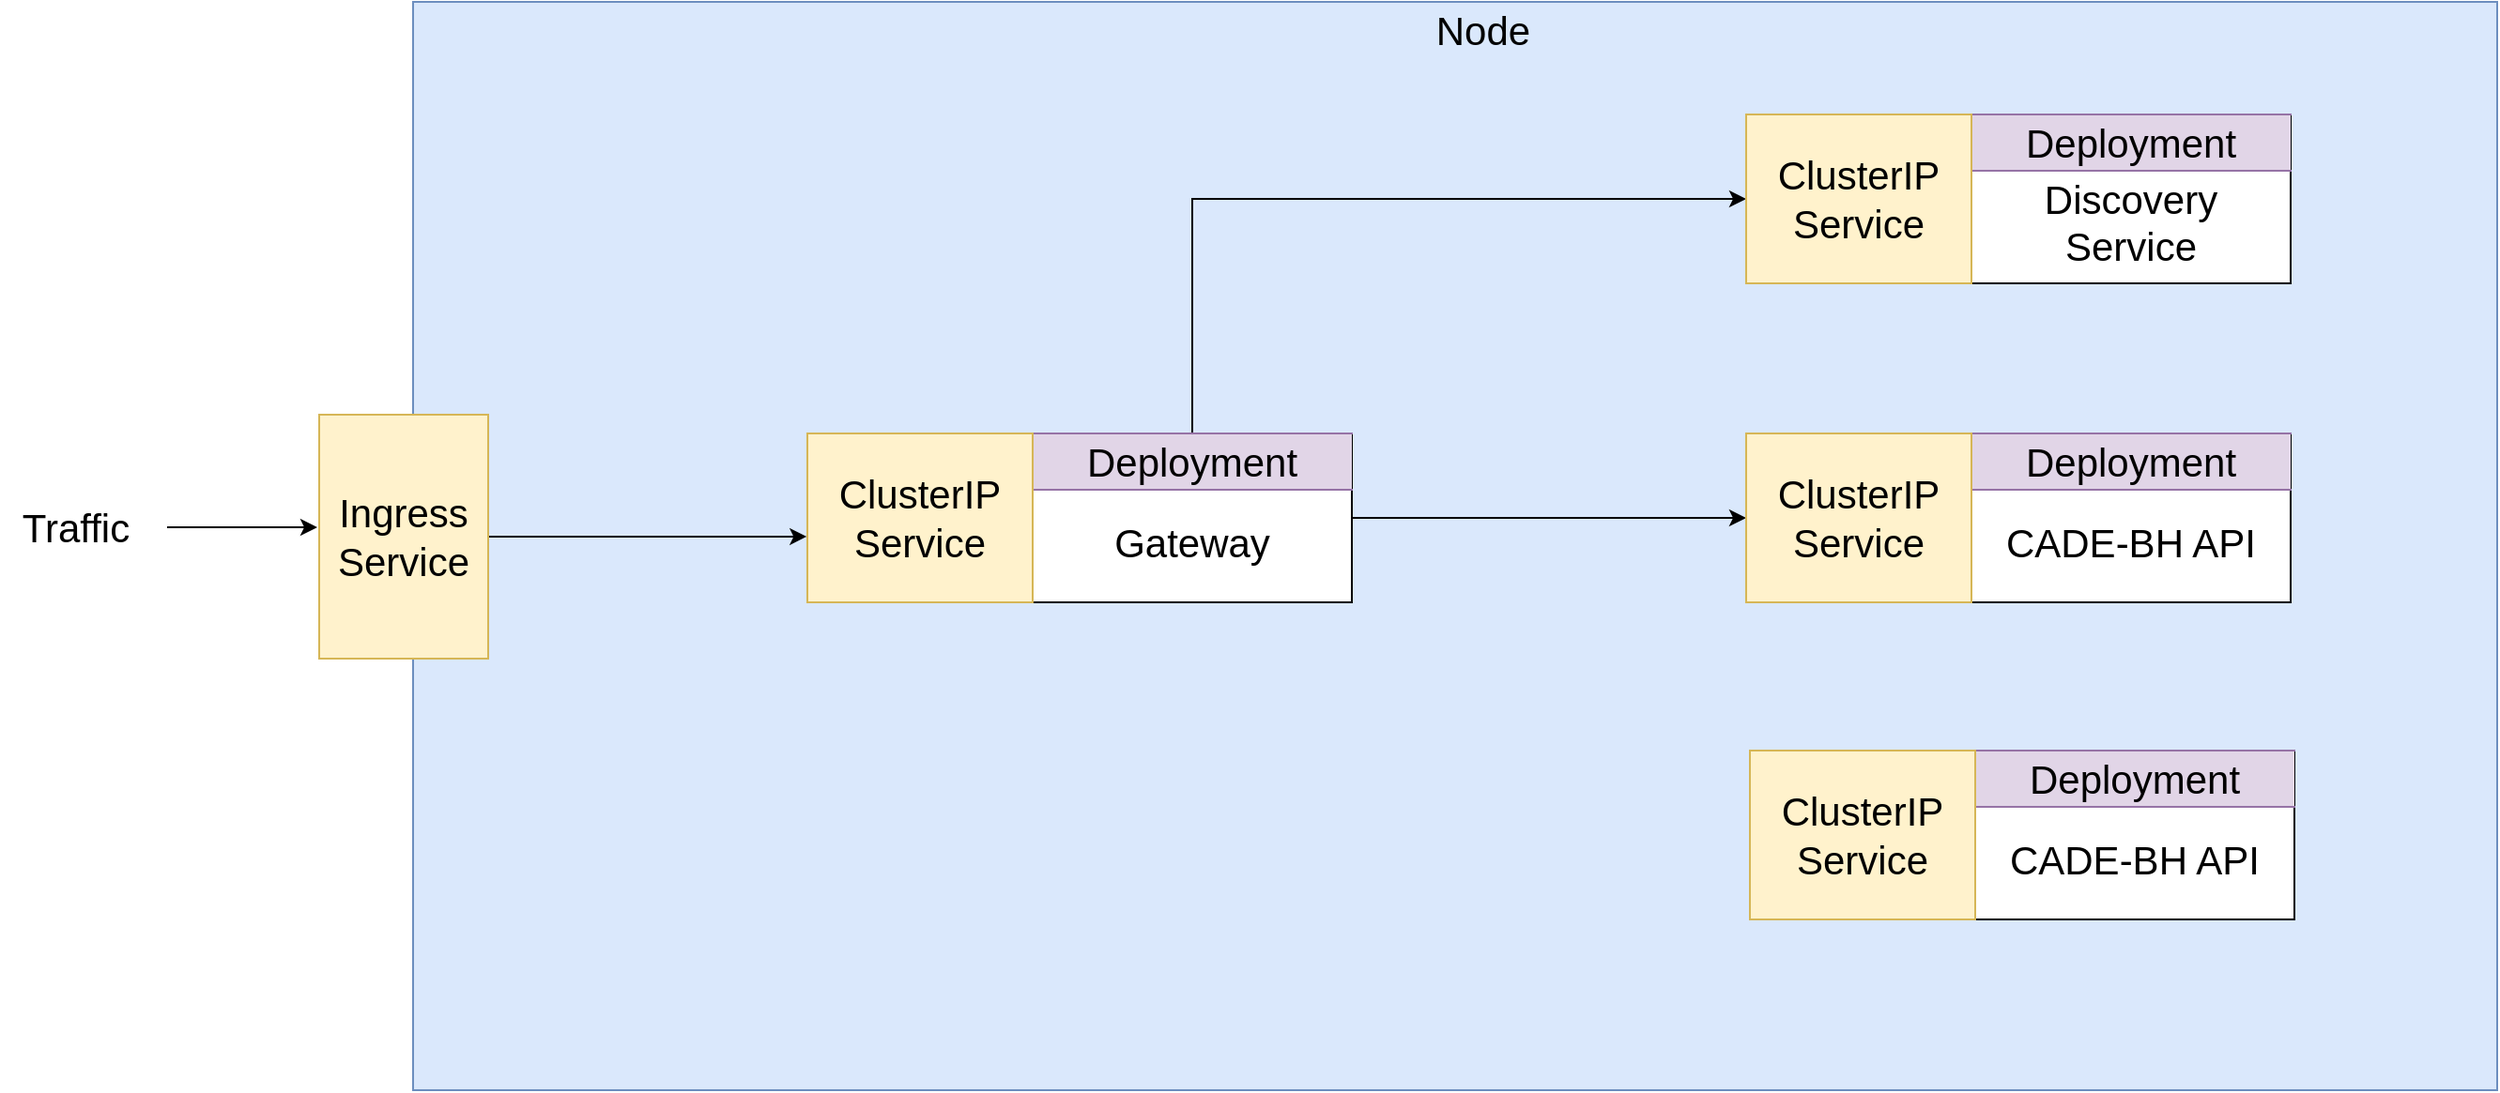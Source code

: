 <mxfile version="20.8.5" type="github">
  <diagram id="beI70VqmgYFiX3Y--h8N" name="Page-1">
    <mxGraphModel dx="1400" dy="1832" grid="1" gridSize="10" guides="1" tooltips="1" connect="1" arrows="1" fold="1" page="1" pageScale="1" pageWidth="850" pageHeight="1100" math="0" shadow="0">
      <root>
        <mxCell id="0" />
        <mxCell id="1" parent="0" />
        <mxCell id="KpHtsdNiOhYFoA-XpZPj-2" value="" style="rounded=0;whiteSpace=wrap;html=1;fillColor=#dae8fc;strokeColor=#6c8ebf;" vertex="1" parent="1">
          <mxGeometry x="330" y="-40" width="1110" height="580" as="geometry" />
        </mxCell>
        <mxCell id="KpHtsdNiOhYFoA-XpZPj-15" style="edgeStyle=orthogonalEdgeStyle;rounded=0;orthogonalLoop=1;jettySize=auto;html=1;exitX=1;exitY=0.5;exitDx=0;exitDy=0;entryX=0;entryY=0.5;entryDx=0;entryDy=0;fontSize=21;" edge="1" parent="1" source="KpHtsdNiOhYFoA-XpZPj-7" target="KpHtsdNiOhYFoA-XpZPj-14">
          <mxGeometry relative="1" as="geometry" />
        </mxCell>
        <mxCell id="KpHtsdNiOhYFoA-XpZPj-7" value="&lt;br&gt;Gateway" style="rounded=0;whiteSpace=wrap;html=1;fontSize=21;" vertex="1" parent="1">
          <mxGeometry x="660" y="190" width="170" height="90" as="geometry" />
        </mxCell>
        <mxCell id="KpHtsdNiOhYFoA-XpZPj-3" value="Node" style="text;html=1;strokeColor=none;fillColor=none;align=center;verticalAlign=middle;whiteSpace=wrap;rounded=0;fontSize=21;" vertex="1" parent="1">
          <mxGeometry x="870" y="-40" width="60" height="30" as="geometry" />
        </mxCell>
        <mxCell id="KpHtsdNiOhYFoA-XpZPj-11" style="edgeStyle=orthogonalEdgeStyle;rounded=0;orthogonalLoop=1;jettySize=auto;html=1;exitX=1;exitY=0.5;exitDx=0;exitDy=0;entryX=-0.003;entryY=0.611;entryDx=0;entryDy=0;entryPerimeter=0;fontSize=21;" edge="1" parent="1" source="KpHtsdNiOhYFoA-XpZPj-4" target="KpHtsdNiOhYFoA-XpZPj-9">
          <mxGeometry relative="1" as="geometry" />
        </mxCell>
        <mxCell id="KpHtsdNiOhYFoA-XpZPj-4" value="Ingress Service" style="rounded=0;whiteSpace=wrap;html=1;fontSize=21;fillColor=#fff2cc;strokeColor=#d6b656;" vertex="1" parent="1">
          <mxGeometry x="280" y="180" width="90" height="130" as="geometry" />
        </mxCell>
        <mxCell id="KpHtsdNiOhYFoA-XpZPj-23" style="edgeStyle=orthogonalEdgeStyle;rounded=0;orthogonalLoop=1;jettySize=auto;html=1;exitX=0.5;exitY=0;exitDx=0;exitDy=0;entryX=0;entryY=0.5;entryDx=0;entryDy=0;fontSize=21;" edge="1" parent="1" source="KpHtsdNiOhYFoA-XpZPj-6" target="KpHtsdNiOhYFoA-XpZPj-22">
          <mxGeometry relative="1" as="geometry" />
        </mxCell>
        <mxCell id="KpHtsdNiOhYFoA-XpZPj-6" value="Deployment" style="shape=partialRectangle;whiteSpace=wrap;html=1;left=0;right=0;fillColor=#e1d5e7;fontSize=21;strokeColor=#9673a6;" vertex="1" parent="1">
          <mxGeometry x="660" y="190" width="170" height="30" as="geometry" />
        </mxCell>
        <mxCell id="KpHtsdNiOhYFoA-XpZPj-9" value="ClusterIP Service" style="rounded=0;whiteSpace=wrap;html=1;fontSize=21;fillColor=#fff2cc;strokeColor=#d6b656;" vertex="1" parent="1">
          <mxGeometry x="540" y="190" width="120" height="90" as="geometry" />
        </mxCell>
        <mxCell id="KpHtsdNiOhYFoA-XpZPj-12" value="&lt;br&gt;CADE-BH API" style="rounded=0;whiteSpace=wrap;html=1;fontSize=21;" vertex="1" parent="1">
          <mxGeometry x="1160" y="190" width="170" height="90" as="geometry" />
        </mxCell>
        <mxCell id="KpHtsdNiOhYFoA-XpZPj-13" value="Deployment" style="shape=partialRectangle;whiteSpace=wrap;html=1;left=0;right=0;fillColor=#e1d5e7;fontSize=21;strokeColor=#9673a6;" vertex="1" parent="1">
          <mxGeometry x="1160" y="190" width="170" height="30" as="geometry" />
        </mxCell>
        <mxCell id="KpHtsdNiOhYFoA-XpZPj-14" value="ClusterIP Service" style="rounded=0;whiteSpace=wrap;html=1;fontSize=21;fillColor=#fff2cc;strokeColor=#d6b656;" vertex="1" parent="1">
          <mxGeometry x="1040" y="190" width="120" height="90" as="geometry" />
        </mxCell>
        <mxCell id="KpHtsdNiOhYFoA-XpZPj-16" value="" style="endArrow=classic;html=1;rounded=0;fontSize=21;" edge="1" parent="1">
          <mxGeometry width="50" height="50" relative="1" as="geometry">
            <mxPoint x="199" y="240" as="sourcePoint" />
            <mxPoint x="279" y="240" as="targetPoint" />
          </mxGeometry>
        </mxCell>
        <mxCell id="KpHtsdNiOhYFoA-XpZPj-17" value="Traffic" style="text;html=1;align=center;verticalAlign=middle;resizable=0;points=[];autosize=1;strokeColor=none;fillColor=none;fontSize=21;" vertex="1" parent="1">
          <mxGeometry x="110" y="220" width="80" height="40" as="geometry" />
        </mxCell>
        <mxCell id="KpHtsdNiOhYFoA-XpZPj-18" value="&lt;br&gt;Discovery Service" style="rounded=0;whiteSpace=wrap;html=1;fontSize=21;" vertex="1" parent="1">
          <mxGeometry x="1160" y="20" width="170" height="90" as="geometry" />
        </mxCell>
        <mxCell id="KpHtsdNiOhYFoA-XpZPj-19" value="Deployment" style="shape=partialRectangle;whiteSpace=wrap;html=1;left=0;right=0;fillColor=#e1d5e7;fontSize=21;strokeColor=#9673a6;" vertex="1" parent="1">
          <mxGeometry x="1160" y="20" width="170" height="30" as="geometry" />
        </mxCell>
        <mxCell id="KpHtsdNiOhYFoA-XpZPj-22" value="ClusterIP Service" style="rounded=0;whiteSpace=wrap;html=1;fontSize=21;fillColor=#fff2cc;strokeColor=#d6b656;" vertex="1" parent="1">
          <mxGeometry x="1040" y="20" width="120" height="90" as="geometry" />
        </mxCell>
        <mxCell id="KpHtsdNiOhYFoA-XpZPj-24" value="&lt;br&gt;CADE-BH API" style="rounded=0;whiteSpace=wrap;html=1;fontSize=21;" vertex="1" parent="1">
          <mxGeometry x="1162" y="359" width="170" height="90" as="geometry" />
        </mxCell>
        <mxCell id="KpHtsdNiOhYFoA-XpZPj-25" value="Deployment" style="shape=partialRectangle;whiteSpace=wrap;html=1;left=0;right=0;fillColor=#e1d5e7;fontSize=21;strokeColor=#9673a6;" vertex="1" parent="1">
          <mxGeometry x="1162" y="359" width="170" height="30" as="geometry" />
        </mxCell>
        <mxCell id="KpHtsdNiOhYFoA-XpZPj-26" value="ClusterIP Service" style="rounded=0;whiteSpace=wrap;html=1;fontSize=21;fillColor=#fff2cc;strokeColor=#d6b656;" vertex="1" parent="1">
          <mxGeometry x="1042" y="359" width="120" height="90" as="geometry" />
        </mxCell>
      </root>
    </mxGraphModel>
  </diagram>
</mxfile>
